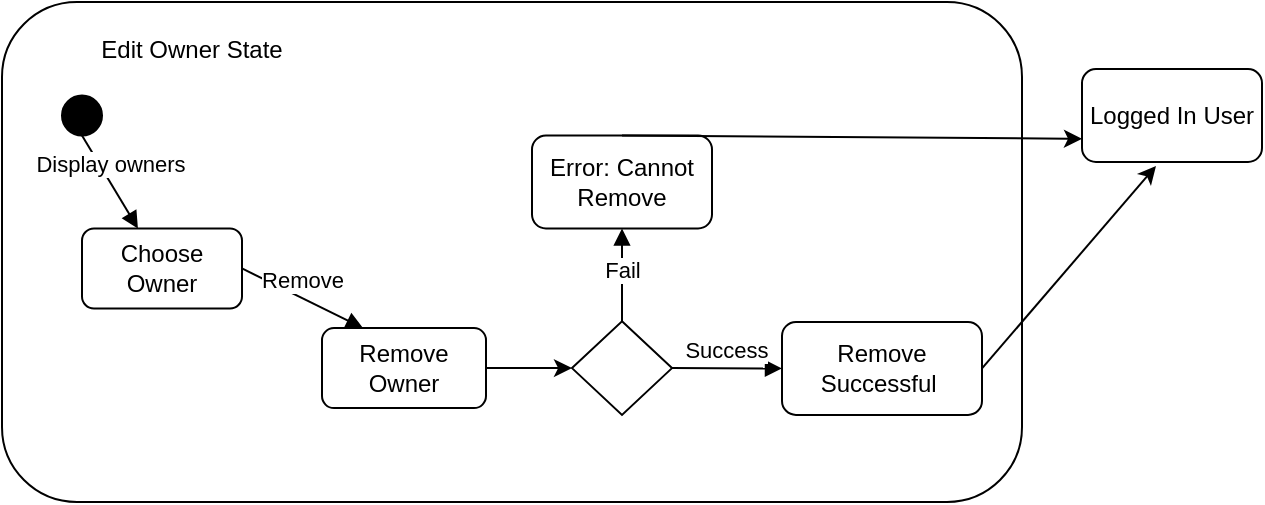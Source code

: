 <mxfile version="13.0.3" type="google"><diagram id="bjiQGLiJUfMqQTwNIYl-" name="Page-1"><mxGraphModel dx="868" dy="450" grid="1" gridSize="10" guides="1" tooltips="1" connect="1" arrows="1" fold="1" page="1" pageScale="1" pageWidth="850" pageHeight="1100" math="0" shadow="0"><root><mxCell id="0"/><mxCell id="1" parent="0"/><mxCell id="gVqCio8gxgFhBooHLXPZ-1" value="" style="rounded=1;whiteSpace=wrap;html=1;" vertex="1" parent="1"><mxGeometry x="90" y="20" width="510" height="250" as="geometry"/></mxCell><mxCell id="gVqCio8gxgFhBooHLXPZ-2" value="Edit Owner State" style="text;html=1;strokeColor=none;fillColor=none;align=center;verticalAlign=middle;whiteSpace=wrap;rounded=0;" vertex="1" parent="1"><mxGeometry x="120" y="33.55" width="130" height="20" as="geometry"/></mxCell><mxCell id="gVqCio8gxgFhBooHLXPZ-3" value="Choose Owner" style="shape=ext;rounded=1;html=1;whiteSpace=wrap;" vertex="1" parent="1"><mxGeometry x="130" y="133.23" width="80" height="40" as="geometry"/></mxCell><mxCell id="gVqCio8gxgFhBooHLXPZ-4" value="" style="shape=mxgraph.bpmn.shape;html=1;verticalLabelPosition=bottom;labelBackgroundColor=#ffffff;verticalAlign=top;align=center;perimeter=ellipsePerimeter;outlineConnect=0;outline=standard;symbol=general;fillColor=#000000;" vertex="1" parent="1"><mxGeometry x="120" y="66.78" width="20" height="20" as="geometry"/></mxCell><mxCell id="gVqCio8gxgFhBooHLXPZ-5" value="Remove Owner" style="shape=ext;rounded=1;html=1;whiteSpace=wrap;" vertex="1" parent="1"><mxGeometry x="250" y="183.06" width="82" height="40" as="geometry"/></mxCell><mxCell id="gVqCio8gxgFhBooHLXPZ-6" value="Remove" style="html=1;verticalAlign=bottom;endArrow=block;exitX=1;exitY=0.5;exitDx=0;exitDy=0;entryX=0.25;entryY=0;entryDx=0;entryDy=0;" edge="1" parent="1" source="gVqCio8gxgFhBooHLXPZ-3" target="gVqCio8gxgFhBooHLXPZ-5"><mxGeometry width="80" relative="1" as="geometry"><mxPoint x="305" y="186.61" as="sourcePoint"/><mxPoint x="460" y="220" as="targetPoint"/><Array as="points"/></mxGeometry></mxCell><mxCell id="gVqCio8gxgFhBooHLXPZ-7" value="Display owners" style="html=1;verticalAlign=bottom;endArrow=block;exitX=0.5;exitY=1;exitDx=0;exitDy=0;" edge="1" parent="1" source="gVqCio8gxgFhBooHLXPZ-4" target="gVqCio8gxgFhBooHLXPZ-3"><mxGeometry width="80" relative="1" as="geometry"><mxPoint x="197.1" y="112.9" as="sourcePoint"/><mxPoint x="180" y="200" as="targetPoint"/><Array as="points"/></mxGeometry></mxCell><mxCell id="gVqCio8gxgFhBooHLXPZ-8" value="Logged In User" style="shape=ext;rounded=1;html=1;whiteSpace=wrap;" vertex="1" parent="1"><mxGeometry x="630" y="53.55" width="90" height="46.45" as="geometry"/></mxCell><mxCell id="gVqCio8gxgFhBooHLXPZ-9" value="" style="rhombus;whiteSpace=wrap;html=1;" vertex="1" parent="1"><mxGeometry x="375" y="179.67" width="50" height="46.78" as="geometry"/></mxCell><mxCell id="gVqCio8gxgFhBooHLXPZ-10" value="Fail" style="html=1;verticalAlign=bottom;endArrow=block;exitX=0.5;exitY=0;exitDx=0;exitDy=0;entryX=0.5;entryY=1;entryDx=0;entryDy=0;" edge="1" parent="1" source="gVqCio8gxgFhBooHLXPZ-9" target="gVqCio8gxgFhBooHLXPZ-12"><mxGeometry x="-0.261" width="80" relative="1" as="geometry"><mxPoint x="425" y="300" as="sourcePoint"/><mxPoint x="400" y="197" as="targetPoint"/><Array as="points"/><mxPoint as="offset"/></mxGeometry></mxCell><mxCell id="gVqCio8gxgFhBooHLXPZ-11" value="Success" style="html=1;verticalAlign=bottom;endArrow=block;exitX=1;exitY=0.5;exitDx=0;exitDy=0;entryX=0;entryY=0.5;entryDx=0;entryDy=0;" edge="1" parent="1" source="gVqCio8gxgFhBooHLXPZ-9" target="gVqCio8gxgFhBooHLXPZ-14"><mxGeometry width="80" relative="1" as="geometry"><mxPoint x="325" y="253.39" as="sourcePoint"/><mxPoint x="500" y="320" as="targetPoint"/><Array as="points"/></mxGeometry></mxCell><mxCell id="gVqCio8gxgFhBooHLXPZ-12" value="Error: Cannot Remove" style="shape=ext;rounded=1;html=1;whiteSpace=wrap;" vertex="1" parent="1"><mxGeometry x="355" y="86.78" width="90" height="46.45" as="geometry"/></mxCell><mxCell id="gVqCio8gxgFhBooHLXPZ-13" value="" style="endArrow=classic;html=1;exitX=0.5;exitY=0;exitDx=0;exitDy=0;entryX=0;entryY=0.75;entryDx=0;entryDy=0;" edge="1" parent="1" source="gVqCio8gxgFhBooHLXPZ-12" target="gVqCio8gxgFhBooHLXPZ-8"><mxGeometry width="50" height="50" relative="1" as="geometry"><mxPoint x="380" y="86.775" as="sourcePoint"/><mxPoint x="610" y="83.225" as="targetPoint"/></mxGeometry></mxCell><mxCell id="gVqCio8gxgFhBooHLXPZ-14" value="Remove Successful&amp;nbsp;" style="shape=ext;rounded=1;html=1;whiteSpace=wrap;" vertex="1" parent="1"><mxGeometry x="480" y="180" width="100" height="46.45" as="geometry"/></mxCell><mxCell id="gVqCio8gxgFhBooHLXPZ-15" value="" style="endArrow=classic;html=1;exitX=1;exitY=0.5;exitDx=0;exitDy=0;entryX=0.411;entryY=1.043;entryDx=0;entryDy=0;entryPerimeter=0;" edge="1" parent="1" source="gVqCio8gxgFhBooHLXPZ-14" target="gVqCio8gxgFhBooHLXPZ-8"><mxGeometry width="50" height="50" relative="1" as="geometry"><mxPoint x="445" y="220" as="sourcePoint"/><mxPoint x="620" y="320.165" as="targetPoint"/></mxGeometry></mxCell><mxCell id="gVqCio8gxgFhBooHLXPZ-16" value="" style="endArrow=classic;html=1;exitX=1;exitY=0.5;exitDx=0;exitDy=0;entryX=0;entryY=0.5;entryDx=0;entryDy=0;" edge="1" parent="1" source="gVqCio8gxgFhBooHLXPZ-5" target="gVqCio8gxgFhBooHLXPZ-9"><mxGeometry width="50" height="50" relative="1" as="geometry"><mxPoint x="400" y="230" as="sourcePoint"/><mxPoint x="450" y="180" as="targetPoint"/></mxGeometry></mxCell></root></mxGraphModel></diagram></mxfile>